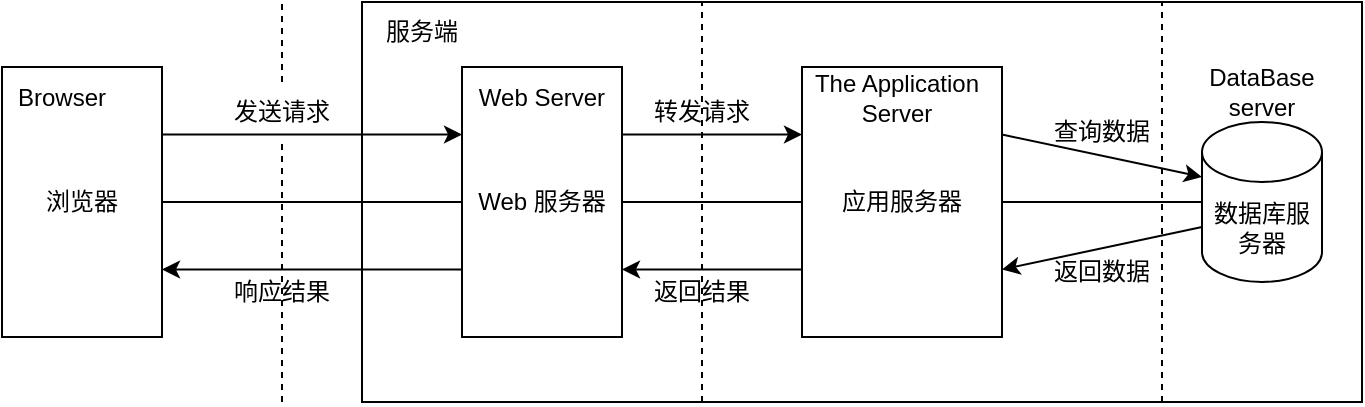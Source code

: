 <mxfile version="19.0.0" type="device"><diagram id="YNXkK3RKNKg_d20Gb63L" name="Page-1"><mxGraphModel dx="1129" dy="902" grid="1" gridSize="10" guides="1" tooltips="1" connect="1" arrows="1" fold="1" page="1" pageScale="1" pageWidth="827" pageHeight="1169" math="0" shadow="0"><root><mxCell id="0"/><mxCell id="1" parent="0"/><mxCell id="VUE_Ps6mC3Y_2-S5InM4-2" value="" style="rounded=0;whiteSpace=wrap;html=1;" vertex="1" parent="1"><mxGeometry x="280" y="240" width="500" height="200" as="geometry"/></mxCell><mxCell id="VUE_Ps6mC3Y_2-S5InM4-3" value="服务端" style="text;html=1;strokeColor=none;fillColor=none;align=center;verticalAlign=middle;whiteSpace=wrap;rounded=0;" vertex="1" parent="1"><mxGeometry x="280" y="240" width="60" height="30" as="geometry"/></mxCell><mxCell id="VUE_Ps6mC3Y_2-S5InM4-5" value="" style="endArrow=classic;html=1;rounded=0;entryX=0;entryY=0.25;entryDx=0;entryDy=0;exitX=1;exitY=0.25;exitDx=0;exitDy=0;" edge="1" parent="1" source="VUE_Ps6mC3Y_2-S5InM4-10" target="VUE_Ps6mC3Y_2-S5InM4-7"><mxGeometry width="50" height="50" relative="1" as="geometry"><mxPoint x="180" y="230" as="sourcePoint"/><mxPoint x="230" y="180" as="targetPoint"/></mxGeometry></mxCell><mxCell id="VUE_Ps6mC3Y_2-S5InM4-6" value="" style="endArrow=none;dashed=1;html=1;rounded=0;startArrow=none;" edge="1" parent="1" source="VUE_Ps6mC3Y_2-S5InM4-23"><mxGeometry width="50" height="50" relative="1" as="geometry"><mxPoint x="240" y="440" as="sourcePoint"/><mxPoint x="240" y="240" as="targetPoint"/></mxGeometry></mxCell><mxCell id="VUE_Ps6mC3Y_2-S5InM4-7" value="Web 服务器" style="rounded=0;whiteSpace=wrap;html=1;" vertex="1" parent="1"><mxGeometry x="330" y="272.5" width="80" height="135" as="geometry"/></mxCell><mxCell id="VUE_Ps6mC3Y_2-S5InM4-9" value="数据库服务器" style="shape=cylinder3;whiteSpace=wrap;html=1;boundedLbl=1;backgroundOutline=1;size=15;" vertex="1" parent="1"><mxGeometry x="700" y="300" width="60" height="80" as="geometry"/></mxCell><mxCell id="VUE_Ps6mC3Y_2-S5InM4-10" value="浏览器" style="rounded=0;whiteSpace=wrap;html=1;" vertex="1" parent="1"><mxGeometry x="100" y="272.5" width="80" height="135" as="geometry"/></mxCell><mxCell id="VUE_Ps6mC3Y_2-S5InM4-4" value="Browser" style="text;html=1;strokeColor=none;fillColor=none;align=center;verticalAlign=middle;whiteSpace=wrap;rounded=0;" vertex="1" parent="1"><mxGeometry x="100" y="272.5" width="60" height="30" as="geometry"/></mxCell><mxCell id="VUE_Ps6mC3Y_2-S5InM4-11" value="应用服务器" style="rounded=0;whiteSpace=wrap;html=1;" vertex="1" parent="1"><mxGeometry x="500" y="272.5" width="100" height="135" as="geometry"/></mxCell><mxCell id="VUE_Ps6mC3Y_2-S5InM4-12" value="Web Server" style="text;html=1;strokeColor=none;fillColor=none;align=center;verticalAlign=middle;whiteSpace=wrap;rounded=0;" vertex="1" parent="1"><mxGeometry x="335" y="272.5" width="70" height="30" as="geometry"/></mxCell><mxCell id="VUE_Ps6mC3Y_2-S5InM4-13" value="The Application Server" style="text;html=1;strokeColor=none;fillColor=none;align=center;verticalAlign=middle;whiteSpace=wrap;rounded=0;" vertex="1" parent="1"><mxGeometry x="500" y="272.5" width="95" height="30" as="geometry"/></mxCell><mxCell id="VUE_Ps6mC3Y_2-S5InM4-14" value="DataBase server" style="text;html=1;strokeColor=none;fillColor=none;align=center;verticalAlign=middle;whiteSpace=wrap;rounded=0;" vertex="1" parent="1"><mxGeometry x="695" y="270" width="70" height="30" as="geometry"/></mxCell><mxCell id="VUE_Ps6mC3Y_2-S5InM4-15" value="" style="endArrow=none;dashed=1;html=1;rounded=0;" edge="1" parent="1"><mxGeometry width="50" height="50" relative="1" as="geometry"><mxPoint x="450" y="440" as="sourcePoint"/><mxPoint x="450" y="240" as="targetPoint"/></mxGeometry></mxCell><mxCell id="VUE_Ps6mC3Y_2-S5InM4-16" value="" style="endArrow=none;dashed=1;html=1;rounded=0;" edge="1" parent="1"><mxGeometry width="50" height="50" relative="1" as="geometry"><mxPoint x="680" y="440" as="sourcePoint"/><mxPoint x="680" y="240" as="targetPoint"/></mxGeometry></mxCell><mxCell id="VUE_Ps6mC3Y_2-S5InM4-18" value="" style="endArrow=classic;html=1;rounded=0;entryX=1;entryY=0.75;entryDx=0;entryDy=0;exitX=0;exitY=0.75;exitDx=0;exitDy=0;" edge="1" parent="1" source="VUE_Ps6mC3Y_2-S5InM4-7" target="VUE_Ps6mC3Y_2-S5InM4-10"><mxGeometry width="50" height="50" relative="1" as="geometry"><mxPoint x="210" y="316.25" as="sourcePoint"/><mxPoint x="340" y="316.25" as="targetPoint"/></mxGeometry></mxCell><mxCell id="VUE_Ps6mC3Y_2-S5InM4-19" value="" style="endArrow=classic;html=1;rounded=0;entryX=0;entryY=0.25;entryDx=0;entryDy=0;exitX=1;exitY=0.25;exitDx=0;exitDy=0;" edge="1" parent="1" source="VUE_Ps6mC3Y_2-S5InM4-7" target="VUE_Ps6mC3Y_2-S5InM4-11"><mxGeometry width="50" height="50" relative="1" as="geometry"><mxPoint x="230" y="530" as="sourcePoint"/><mxPoint x="280" y="480" as="targetPoint"/></mxGeometry></mxCell><mxCell id="VUE_Ps6mC3Y_2-S5InM4-20" value="" style="endArrow=classic;html=1;rounded=0;entryX=1;entryY=0.75;entryDx=0;entryDy=0;exitX=0;exitY=0.75;exitDx=0;exitDy=0;" edge="1" parent="1" source="VUE_Ps6mC3Y_2-S5InM4-11" target="VUE_Ps6mC3Y_2-S5InM4-7"><mxGeometry width="50" height="50" relative="1" as="geometry"><mxPoint x="340" y="383.75" as="sourcePoint"/><mxPoint x="210" y="383.75" as="targetPoint"/></mxGeometry></mxCell><mxCell id="VUE_Ps6mC3Y_2-S5InM4-21" value="" style="endArrow=classic;html=1;rounded=0;entryX=0;entryY=0;entryDx=0;entryDy=27.5;entryPerimeter=0;exitX=1;exitY=0.25;exitDx=0;exitDy=0;" edge="1" parent="1" source="VUE_Ps6mC3Y_2-S5InM4-11" target="VUE_Ps6mC3Y_2-S5InM4-9"><mxGeometry width="50" height="50" relative="1" as="geometry"><mxPoint x="390" y="550" as="sourcePoint"/><mxPoint x="440" y="500" as="targetPoint"/></mxGeometry></mxCell><mxCell id="VUE_Ps6mC3Y_2-S5InM4-22" value="" style="endArrow=classic;html=1;rounded=0;entryX=1;entryY=0.75;entryDx=0;entryDy=0;exitX=0;exitY=0;exitDx=0;exitDy=52.5;exitPerimeter=0;" edge="1" parent="1" source="VUE_Ps6mC3Y_2-S5InM4-9" target="VUE_Ps6mC3Y_2-S5InM4-11"><mxGeometry width="50" height="50" relative="1" as="geometry"><mxPoint x="560" y="510" as="sourcePoint"/><mxPoint x="670" y="531.25" as="targetPoint"/></mxGeometry></mxCell><mxCell id="VUE_Ps6mC3Y_2-S5InM4-24" value="响应结果" style="text;html=1;strokeColor=none;fillColor=none;align=center;verticalAlign=middle;whiteSpace=wrap;rounded=0;" vertex="1" parent="1"><mxGeometry x="210" y="370" width="60" height="30" as="geometry"/></mxCell><mxCell id="VUE_Ps6mC3Y_2-S5InM4-25" value="返回结果" style="text;html=1;strokeColor=none;fillColor=none;align=center;verticalAlign=middle;whiteSpace=wrap;rounded=0;" vertex="1" parent="1"><mxGeometry x="420" y="370" width="60" height="30" as="geometry"/></mxCell><mxCell id="VUE_Ps6mC3Y_2-S5InM4-23" value="发送请求" style="text;html=1;strokeColor=none;fillColor=none;align=center;verticalAlign=middle;whiteSpace=wrap;rounded=0;" vertex="1" parent="1"><mxGeometry x="210" y="280" width="60" height="30" as="geometry"/></mxCell><mxCell id="VUE_Ps6mC3Y_2-S5InM4-28" value="" style="endArrow=none;dashed=1;html=1;rounded=0;" edge="1" parent="1" target="VUE_Ps6mC3Y_2-S5InM4-23"><mxGeometry width="50" height="50" relative="1" as="geometry"><mxPoint x="240" y="440" as="sourcePoint"/><mxPoint x="240" y="240" as="targetPoint"/></mxGeometry></mxCell><mxCell id="VUE_Ps6mC3Y_2-S5InM4-29" value="转发请求" style="text;html=1;strokeColor=none;fillColor=none;align=center;verticalAlign=middle;whiteSpace=wrap;rounded=0;" vertex="1" parent="1"><mxGeometry x="420" y="280" width="60" height="30" as="geometry"/></mxCell><mxCell id="VUE_Ps6mC3Y_2-S5InM4-30" value="查询数据" style="text;html=1;strokeColor=none;fillColor=none;align=center;verticalAlign=middle;whiteSpace=wrap;rounded=0;" vertex="1" parent="1"><mxGeometry x="620" y="290" width="60" height="30" as="geometry"/></mxCell><mxCell id="VUE_Ps6mC3Y_2-S5InM4-31" value="返回数据" style="text;html=1;strokeColor=none;fillColor=none;align=center;verticalAlign=middle;whiteSpace=wrap;rounded=0;" vertex="1" parent="1"><mxGeometry x="620" y="360" width="60" height="30" as="geometry"/></mxCell><mxCell id="VUE_Ps6mC3Y_2-S5InM4-32" value="" style="endArrow=none;html=1;rounded=0;entryX=0;entryY=0.5;entryDx=0;entryDy=0;" edge="1" parent="1" source="VUE_Ps6mC3Y_2-S5InM4-10" target="VUE_Ps6mC3Y_2-S5InM4-7"><mxGeometry width="50" height="50" relative="1" as="geometry"><mxPoint x="30" y="500" as="sourcePoint"/><mxPoint x="80" y="450" as="targetPoint"/></mxGeometry></mxCell><mxCell id="VUE_Ps6mC3Y_2-S5InM4-33" value="" style="endArrow=none;html=1;rounded=0;entryX=0;entryY=0.5;entryDx=0;entryDy=0;exitX=1;exitY=0.5;exitDx=0;exitDy=0;" edge="1" parent="1" source="VUE_Ps6mC3Y_2-S5InM4-7" target="VUE_Ps6mC3Y_2-S5InM4-11"><mxGeometry width="50" height="50" relative="1" as="geometry"><mxPoint x="180" y="540" as="sourcePoint"/><mxPoint x="230" y="490" as="targetPoint"/></mxGeometry></mxCell><mxCell id="VUE_Ps6mC3Y_2-S5InM4-34" value="" style="endArrow=none;html=1;rounded=0;entryX=0;entryY=0.5;entryDx=0;entryDy=0;entryPerimeter=0;" edge="1" parent="1" source="VUE_Ps6mC3Y_2-S5InM4-11" target="VUE_Ps6mC3Y_2-S5InM4-9"><mxGeometry width="50" height="50" relative="1" as="geometry"><mxPoint x="390" y="570" as="sourcePoint"/><mxPoint x="440" y="520" as="targetPoint"/></mxGeometry></mxCell></root></mxGraphModel></diagram></mxfile>